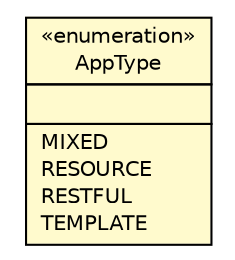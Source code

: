#!/usr/local/bin/dot
#
# Class diagram 
# Generated by UMLGraph version R5_6-24-gf6e263 (http://www.umlgraph.org/)
#

digraph G {
	edge [fontname="Helvetica",fontsize=10,labelfontname="Helvetica",labelfontsize=10];
	node [fontname="Helvetica",fontsize=10,shape=plaintext];
	nodesep=0.25;
	ranksep=0.5;
	// cn.home1.oss.boot.autoconfigure.AppType
	c1452 [label=<<table title="cn.home1.oss.boot.autoconfigure.AppType" border="0" cellborder="1" cellspacing="0" cellpadding="2" port="p" bgcolor="lemonChiffon" href="./AppType.html">
		<tr><td><table border="0" cellspacing="0" cellpadding="1">
<tr><td align="center" balign="center"> &#171;enumeration&#187; </td></tr>
<tr><td align="center" balign="center"> AppType </td></tr>
		</table></td></tr>
		<tr><td><table border="0" cellspacing="0" cellpadding="1">
<tr><td align="left" balign="left">  </td></tr>
		</table></td></tr>
		<tr><td><table border="0" cellspacing="0" cellpadding="1">
<tr><td align="left" balign="left"> MIXED </td></tr>
<tr><td align="left" balign="left"> RESOURCE </td></tr>
<tr><td align="left" balign="left"> RESTFUL </td></tr>
<tr><td align="left" balign="left"> TEMPLATE </td></tr>
		</table></td></tr>
		</table>>, URL="./AppType.html", fontname="Helvetica", fontcolor="black", fontsize=10.0];
}

